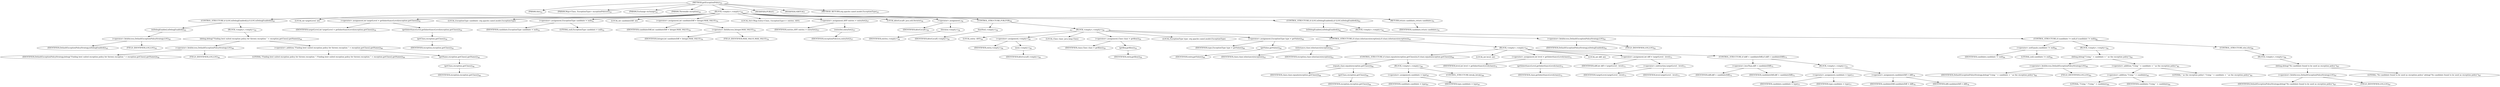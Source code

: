 digraph "getExceptionPolicy" {  
"21" [label = <(METHOD,getExceptionPolicy)<SUB>43</SUB>> ]
"22" [label = <(PARAM,this)<SUB>43</SUB>> ]
"23" [label = <(PARAM,Map&lt;Class, ExceptionType&gt; exceptionPolicices)<SUB>43</SUB>> ]
"24" [label = <(PARAM,Exchange exchange)<SUB>43</SUB>> ]
"25" [label = <(PARAM,Throwable exception)<SUB>44</SUB>> ]
"26" [label = <(BLOCK,&lt;empty&gt;,&lt;empty&gt;)<SUB>44</SUB>> ]
"27" [label = <(CONTROL_STRUCTURE,if (LOG.isDebugEnabled()),if (LOG.isDebugEnabled()))<SUB>45</SUB>> ]
"28" [label = <(isDebugEnabled,isDebugEnabled())<SUB>45</SUB>> ]
"29" [label = <(&lt;operator&gt;.fieldAccess,DefaultExceptionPolicyStrategy.LOG)<SUB>45</SUB>> ]
"30" [label = <(IDENTIFIER,DefaultExceptionPolicyStrategy,isDebugEnabled())<SUB>45</SUB>> ]
"31" [label = <(FIELD_IDENTIFIER,LOG,LOG)<SUB>45</SUB>> ]
"32" [label = <(BLOCK,&lt;empty&gt;,&lt;empty&gt;)<SUB>45</SUB>> ]
"33" [label = <(debug,debug(&quot;Finding best suited exception policy for thrown exception &quot; + exception.getClass().getName()))<SUB>46</SUB>> ]
"34" [label = <(&lt;operator&gt;.fieldAccess,DefaultExceptionPolicyStrategy.LOG)<SUB>46</SUB>> ]
"35" [label = <(IDENTIFIER,DefaultExceptionPolicyStrategy,debug(&quot;Finding best suited exception policy for thrown exception &quot; + exception.getClass().getName()))<SUB>46</SUB>> ]
"36" [label = <(FIELD_IDENTIFIER,LOG,LOG)<SUB>46</SUB>> ]
"37" [label = <(&lt;operator&gt;.addition,&quot;Finding best suited exception policy for thrown exception &quot; + exception.getClass().getName())<SUB>46</SUB>> ]
"38" [label = <(LITERAL,&quot;Finding best suited exception policy for thrown exception &quot;,&quot;Finding best suited exception policy for thrown exception &quot; + exception.getClass().getName())<SUB>46</SUB>> ]
"39" [label = <(getName,exception.getClass().getName())<SUB>46</SUB>> ]
"40" [label = <(getClass,exception.getClass())<SUB>46</SUB>> ]
"41" [label = <(IDENTIFIER,exception,exception.getClass())<SUB>46</SUB>> ]
"42" [label = <(LOCAL,int targetLevel: int)> ]
"43" [label = <(&lt;operator&gt;.assignment,int targetLevel = getInheritanceLevel(exception.getClass()))<SUB>50</SUB>> ]
"44" [label = <(IDENTIFIER,targetLevel,int targetLevel = getInheritanceLevel(exception.getClass()))<SUB>50</SUB>> ]
"45" [label = <(getInheritanceLevel,getInheritanceLevel(exception.getClass()))<SUB>50</SUB>> ]
"46" [label = <(getClass,exception.getClass())<SUB>50</SUB>> ]
"47" [label = <(IDENTIFIER,exception,exception.getClass())<SUB>50</SUB>> ]
"48" [label = <(LOCAL,ExceptionType candidate: org.apache.camel.model.ExceptionType)> ]
"49" [label = <(&lt;operator&gt;.assignment,ExceptionType candidate = null)<SUB>52</SUB>> ]
"50" [label = <(IDENTIFIER,candidate,ExceptionType candidate = null)<SUB>52</SUB>> ]
"51" [label = <(LITERAL,null,ExceptionType candidate = null)<SUB>52</SUB>> ]
"52" [label = <(LOCAL,int candidateDiff: int)> ]
"53" [label = <(&lt;operator&gt;.assignment,int candidateDiff = Integer.MAX_VALUE)<SUB>54</SUB>> ]
"54" [label = <(IDENTIFIER,candidateDiff,int candidateDiff = Integer.MAX_VALUE)<SUB>54</SUB>> ]
"55" [label = <(&lt;operator&gt;.fieldAccess,Integer.MAX_VALUE)<SUB>54</SUB>> ]
"56" [label = <(IDENTIFIER,Integer,int candidateDiff = Integer.MAX_VALUE)<SUB>54</SUB>> ]
"57" [label = <(FIELD_IDENTIFIER,MAX_VALUE,MAX_VALUE)<SUB>54</SUB>> ]
"58" [label = <(LOCAL,Set&lt;Map.Entry&lt;Class, ExceptionType&gt;&gt; entries: ANY)> ]
"59" [label = <(&lt;operator&gt;.assignment,ANY entries = entrySet())<SUB>57</SUB>> ]
"60" [label = <(IDENTIFIER,entries,ANY entries = entrySet())<SUB>57</SUB>> ]
"61" [label = <(entrySet,entrySet())<SUB>57</SUB>> ]
"62" [label = <(IDENTIFIER,exceptionPolicices,entrySet())<SUB>57</SUB>> ]
"63" [label = <(LOCAL,$iterLocal0: java.util.Iterator)<SUB>58</SUB>> ]
"64" [label = <(&lt;operator&gt;.assignment,)<SUB>58</SUB>> ]
"65" [label = <(IDENTIFIER,$iterLocal0,)<SUB>58</SUB>> ]
"66" [label = <(iterator,&lt;empty&gt;)<SUB>58</SUB>> ]
"67" [label = <(IDENTIFIER,entries,&lt;empty&gt;)<SUB>58</SUB>> ]
"68" [label = <(CONTROL_STRUCTURE,FOR,FOR)<SUB>58</SUB>> ]
"69" [label = <(hasNext,&lt;empty&gt;)<SUB>58</SUB>> ]
"70" [label = <(IDENTIFIER,$iterLocal0,&lt;empty&gt;)<SUB>58</SUB>> ]
"71" [label = <(BLOCK,&lt;empty&gt;,&lt;empty&gt;)<SUB>58</SUB>> ]
"72" [label = <(LOCAL,entry: ANY)<SUB>58</SUB>> ]
"73" [label = <(&lt;operator&gt;.assignment,&lt;empty&gt;)<SUB>58</SUB>> ]
"74" [label = <(IDENTIFIER,entry,&lt;empty&gt;)<SUB>58</SUB>> ]
"75" [label = <(next,&lt;empty&gt;)<SUB>58</SUB>> ]
"76" [label = <(IDENTIFIER,$iterLocal0,&lt;empty&gt;)<SUB>58</SUB>> ]
"77" [label = <(LOCAL,Class clazz: java.lang.Class)> ]
"78" [label = <(&lt;operator&gt;.assignment,Class clazz = getKey())<SUB>59</SUB>> ]
"79" [label = <(IDENTIFIER,clazz,Class clazz = getKey())<SUB>59</SUB>> ]
"80" [label = <(getKey,getKey())<SUB>59</SUB>> ]
"81" [label = <(IDENTIFIER,entry,getKey())<SUB>59</SUB>> ]
"82" [label = <(LOCAL,ExceptionType type: org.apache.camel.model.ExceptionType)> ]
"83" [label = <(&lt;operator&gt;.assignment,ExceptionType type = getValue())<SUB>60</SUB>> ]
"84" [label = <(IDENTIFIER,type,ExceptionType type = getValue())<SUB>60</SUB>> ]
"85" [label = <(getValue,getValue())<SUB>60</SUB>> ]
"86" [label = <(IDENTIFIER,entry,getValue())<SUB>60</SUB>> ]
"87" [label = <(CONTROL_STRUCTURE,if (clazz.isInstance(exception)),if (clazz.isInstance(exception)))<SUB>63</SUB>> ]
"88" [label = <(isInstance,clazz.isInstance(exception))<SUB>63</SUB>> ]
"89" [label = <(IDENTIFIER,clazz,clazz.isInstance(exception))<SUB>63</SUB>> ]
"90" [label = <(IDENTIFIER,exception,clazz.isInstance(exception))<SUB>63</SUB>> ]
"91" [label = <(BLOCK,&lt;empty&gt;,&lt;empty&gt;)<SUB>63</SUB>> ]
"92" [label = <(CONTROL_STRUCTURE,if (clazz.equals(exception.getClass())),if (clazz.equals(exception.getClass())))<SUB>66</SUB>> ]
"93" [label = <(equals,clazz.equals(exception.getClass()))<SUB>66</SUB>> ]
"94" [label = <(IDENTIFIER,clazz,clazz.equals(exception.getClass()))<SUB>66</SUB>> ]
"95" [label = <(getClass,exception.getClass())<SUB>66</SUB>> ]
"96" [label = <(IDENTIFIER,exception,exception.getClass())<SUB>66</SUB>> ]
"97" [label = <(BLOCK,&lt;empty&gt;,&lt;empty&gt;)<SUB>66</SUB>> ]
"98" [label = <(&lt;operator&gt;.assignment,candidate = type)<SUB>67</SUB>> ]
"99" [label = <(IDENTIFIER,candidate,candidate = type)<SUB>67</SUB>> ]
"100" [label = <(IDENTIFIER,type,candidate = type)<SUB>67</SUB>> ]
"101" [label = <(CONTROL_STRUCTURE,break;,break;)<SUB>68</SUB>> ]
"102" [label = <(LOCAL,int level: int)> ]
"103" [label = <(&lt;operator&gt;.assignment,int level = getInheritanceLevel(clazz))<SUB>72</SUB>> ]
"104" [label = <(IDENTIFIER,level,int level = getInheritanceLevel(clazz))<SUB>72</SUB>> ]
"105" [label = <(getInheritanceLevel,getInheritanceLevel(clazz))<SUB>72</SUB>> ]
"106" [label = <(IDENTIFIER,clazz,getInheritanceLevel(clazz))<SUB>72</SUB>> ]
"107" [label = <(LOCAL,int diff: int)> ]
"108" [label = <(&lt;operator&gt;.assignment,int diff = targetLevel - level)<SUB>73</SUB>> ]
"109" [label = <(IDENTIFIER,diff,int diff = targetLevel - level)<SUB>73</SUB>> ]
"110" [label = <(&lt;operator&gt;.subtraction,targetLevel - level)<SUB>73</SUB>> ]
"111" [label = <(IDENTIFIER,targetLevel,targetLevel - level)<SUB>73</SUB>> ]
"112" [label = <(IDENTIFIER,level,targetLevel - level)<SUB>73</SUB>> ]
"113" [label = <(CONTROL_STRUCTURE,if (diff &lt; candidateDiff),if (diff &lt; candidateDiff))<SUB>75</SUB>> ]
"114" [label = <(&lt;operator&gt;.lessThan,diff &lt; candidateDiff)<SUB>75</SUB>> ]
"115" [label = <(IDENTIFIER,diff,diff &lt; candidateDiff)<SUB>75</SUB>> ]
"116" [label = <(IDENTIFIER,candidateDiff,diff &lt; candidateDiff)<SUB>75</SUB>> ]
"117" [label = <(BLOCK,&lt;empty&gt;,&lt;empty&gt;)<SUB>75</SUB>> ]
"118" [label = <(&lt;operator&gt;.assignment,candidate = type)<SUB>77</SUB>> ]
"119" [label = <(IDENTIFIER,candidate,candidate = type)<SUB>77</SUB>> ]
"120" [label = <(IDENTIFIER,type,candidate = type)<SUB>77</SUB>> ]
"121" [label = <(&lt;operator&gt;.assignment,candidateDiff = diff)<SUB>78</SUB>> ]
"122" [label = <(IDENTIFIER,candidateDiff,candidateDiff = diff)<SUB>78</SUB>> ]
"123" [label = <(IDENTIFIER,diff,candidateDiff = diff)<SUB>78</SUB>> ]
"124" [label = <(CONTROL_STRUCTURE,if (LOG.isDebugEnabled()),if (LOG.isDebugEnabled()))<SUB>83</SUB>> ]
"125" [label = <(isDebugEnabled,isDebugEnabled())<SUB>83</SUB>> ]
"126" [label = <(&lt;operator&gt;.fieldAccess,DefaultExceptionPolicyStrategy.LOG)<SUB>83</SUB>> ]
"127" [label = <(IDENTIFIER,DefaultExceptionPolicyStrategy,isDebugEnabled())<SUB>83</SUB>> ]
"128" [label = <(FIELD_IDENTIFIER,LOG,LOG)<SUB>83</SUB>> ]
"129" [label = <(BLOCK,&lt;empty&gt;,&lt;empty&gt;)<SUB>83</SUB>> ]
"130" [label = <(CONTROL_STRUCTURE,if (candidate != null),if (candidate != null))<SUB>84</SUB>> ]
"131" [label = <(&lt;operator&gt;.notEquals,candidate != null)<SUB>84</SUB>> ]
"132" [label = <(IDENTIFIER,candidate,candidate != null)<SUB>84</SUB>> ]
"133" [label = <(LITERAL,null,candidate != null)<SUB>84</SUB>> ]
"134" [label = <(BLOCK,&lt;empty&gt;,&lt;empty&gt;)<SUB>84</SUB>> ]
"135" [label = <(debug,debug(&quot;Using &quot; + candidate + &quot; as the exception policy&quot;))<SUB>85</SUB>> ]
"136" [label = <(&lt;operator&gt;.fieldAccess,DefaultExceptionPolicyStrategy.LOG)<SUB>85</SUB>> ]
"137" [label = <(IDENTIFIER,DefaultExceptionPolicyStrategy,debug(&quot;Using &quot; + candidate + &quot; as the exception policy&quot;))<SUB>85</SUB>> ]
"138" [label = <(FIELD_IDENTIFIER,LOG,LOG)<SUB>85</SUB>> ]
"139" [label = <(&lt;operator&gt;.addition,&quot;Using &quot; + candidate + &quot; as the exception policy&quot;)<SUB>85</SUB>> ]
"140" [label = <(&lt;operator&gt;.addition,&quot;Using &quot; + candidate)<SUB>85</SUB>> ]
"141" [label = <(LITERAL,&quot;Using &quot;,&quot;Using &quot; + candidate)<SUB>85</SUB>> ]
"142" [label = <(IDENTIFIER,candidate,&quot;Using &quot; + candidate)<SUB>85</SUB>> ]
"143" [label = <(LITERAL,&quot; as the exception policy&quot;,&quot;Using &quot; + candidate + &quot; as the exception policy&quot;)<SUB>85</SUB>> ]
"144" [label = <(CONTROL_STRUCTURE,else,else)<SUB>86</SUB>> ]
"145" [label = <(BLOCK,&lt;empty&gt;,&lt;empty&gt;)<SUB>86</SUB>> ]
"146" [label = <(debug,debug(&quot;No candidate found to be used as exception policy&quot;))<SUB>87</SUB>> ]
"147" [label = <(&lt;operator&gt;.fieldAccess,DefaultExceptionPolicyStrategy.LOG)<SUB>87</SUB>> ]
"148" [label = <(IDENTIFIER,DefaultExceptionPolicyStrategy,debug(&quot;No candidate found to be used as exception policy&quot;))<SUB>87</SUB>> ]
"149" [label = <(FIELD_IDENTIFIER,LOG,LOG)<SUB>87</SUB>> ]
"150" [label = <(LITERAL,&quot;No candidate found to be used as exception policy&quot;,debug(&quot;No candidate found to be used as exception policy&quot;))<SUB>87</SUB>> ]
"151" [label = <(RETURN,return candidate;,return candidate;)<SUB>91</SUB>> ]
"152" [label = <(IDENTIFIER,candidate,return candidate;)<SUB>91</SUB>> ]
"153" [label = <(MODIFIER,PUBLIC)> ]
"154" [label = <(MODIFIER,VIRTUAL)> ]
"155" [label = <(METHOD_RETURN,org.apache.camel.model.ExceptionType)<SUB>43</SUB>> ]
  "21" -> "22" 
  "21" -> "23" 
  "21" -> "24" 
  "21" -> "25" 
  "21" -> "26" 
  "21" -> "153" 
  "21" -> "154" 
  "21" -> "155" 
  "26" -> "27" 
  "26" -> "42" 
  "26" -> "43" 
  "26" -> "48" 
  "26" -> "49" 
  "26" -> "52" 
  "26" -> "53" 
  "26" -> "58" 
  "26" -> "59" 
  "26" -> "63" 
  "26" -> "64" 
  "26" -> "68" 
  "26" -> "124" 
  "26" -> "151" 
  "27" -> "28" 
  "27" -> "32" 
  "28" -> "29" 
  "29" -> "30" 
  "29" -> "31" 
  "32" -> "33" 
  "33" -> "34" 
  "33" -> "37" 
  "34" -> "35" 
  "34" -> "36" 
  "37" -> "38" 
  "37" -> "39" 
  "39" -> "40" 
  "40" -> "41" 
  "43" -> "44" 
  "43" -> "45" 
  "45" -> "46" 
  "46" -> "47" 
  "49" -> "50" 
  "49" -> "51" 
  "53" -> "54" 
  "53" -> "55" 
  "55" -> "56" 
  "55" -> "57" 
  "59" -> "60" 
  "59" -> "61" 
  "61" -> "62" 
  "64" -> "65" 
  "64" -> "66" 
  "66" -> "67" 
  "68" -> "69" 
  "68" -> "71" 
  "69" -> "70" 
  "71" -> "72" 
  "71" -> "73" 
  "71" -> "77" 
  "71" -> "78" 
  "71" -> "82" 
  "71" -> "83" 
  "71" -> "87" 
  "73" -> "74" 
  "73" -> "75" 
  "75" -> "76" 
  "78" -> "79" 
  "78" -> "80" 
  "80" -> "81" 
  "83" -> "84" 
  "83" -> "85" 
  "85" -> "86" 
  "87" -> "88" 
  "87" -> "91" 
  "88" -> "89" 
  "88" -> "90" 
  "91" -> "92" 
  "91" -> "102" 
  "91" -> "103" 
  "91" -> "107" 
  "91" -> "108" 
  "91" -> "113" 
  "92" -> "93" 
  "92" -> "97" 
  "93" -> "94" 
  "93" -> "95" 
  "95" -> "96" 
  "97" -> "98" 
  "97" -> "101" 
  "98" -> "99" 
  "98" -> "100" 
  "103" -> "104" 
  "103" -> "105" 
  "105" -> "106" 
  "108" -> "109" 
  "108" -> "110" 
  "110" -> "111" 
  "110" -> "112" 
  "113" -> "114" 
  "113" -> "117" 
  "114" -> "115" 
  "114" -> "116" 
  "117" -> "118" 
  "117" -> "121" 
  "118" -> "119" 
  "118" -> "120" 
  "121" -> "122" 
  "121" -> "123" 
  "124" -> "125" 
  "124" -> "129" 
  "125" -> "126" 
  "126" -> "127" 
  "126" -> "128" 
  "129" -> "130" 
  "130" -> "131" 
  "130" -> "134" 
  "130" -> "144" 
  "131" -> "132" 
  "131" -> "133" 
  "134" -> "135" 
  "135" -> "136" 
  "135" -> "139" 
  "136" -> "137" 
  "136" -> "138" 
  "139" -> "140" 
  "139" -> "143" 
  "140" -> "141" 
  "140" -> "142" 
  "144" -> "145" 
  "145" -> "146" 
  "146" -> "147" 
  "146" -> "150" 
  "147" -> "148" 
  "147" -> "149" 
  "151" -> "152" 
}
